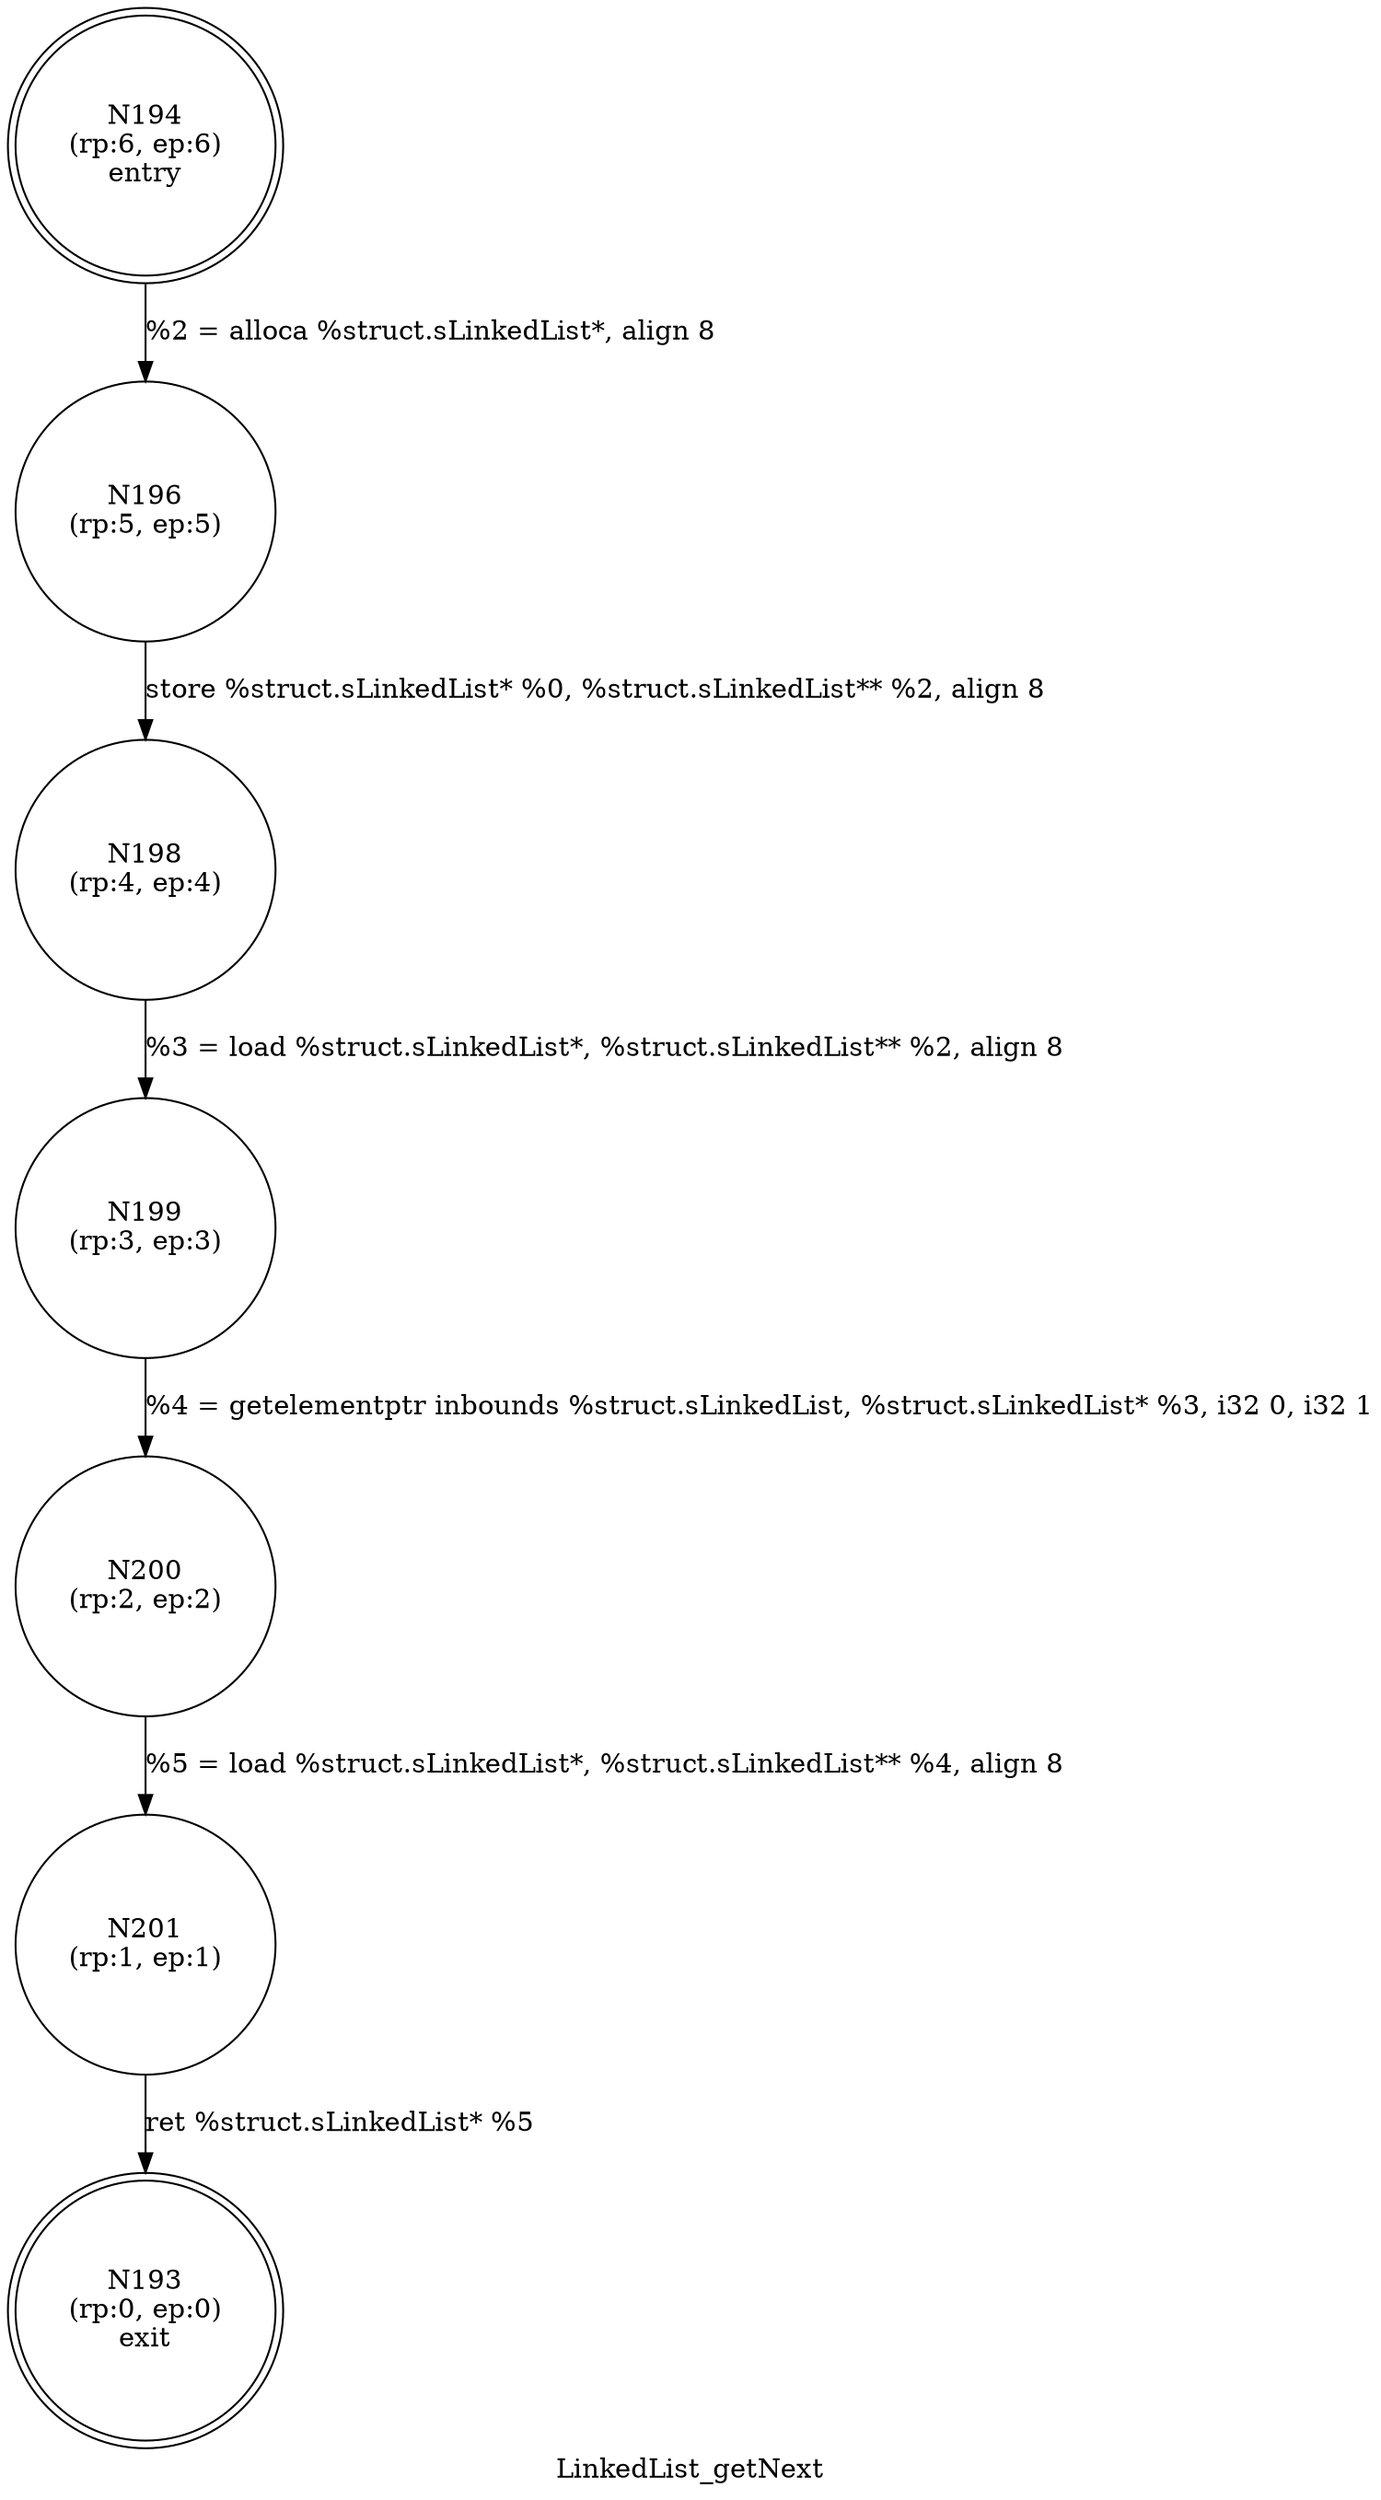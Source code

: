digraph LinkedList_getNext {
label="LinkedList_getNext"
193 [label="N193\n(rp:0, ep:0)\nexit", shape="doublecircle"]
194 [label="N194\n(rp:6, ep:6)\nentry", shape="doublecircle"]
194 -> 196 [label="%2 = alloca %struct.sLinkedList*, align 8"]
196 [label="N196\n(rp:5, ep:5)", shape="circle"]
196 -> 198 [label="store %struct.sLinkedList* %0, %struct.sLinkedList** %2, align 8"]
198 [label="N198\n(rp:4, ep:4)", shape="circle"]
198 -> 199 [label="%3 = load %struct.sLinkedList*, %struct.sLinkedList** %2, align 8"]
199 [label="N199\n(rp:3, ep:3)", shape="circle"]
199 -> 200 [label="%4 = getelementptr inbounds %struct.sLinkedList, %struct.sLinkedList* %3, i32 0, i32 1"]
200 [label="N200\n(rp:2, ep:2)", shape="circle"]
200 -> 201 [label="%5 = load %struct.sLinkedList*, %struct.sLinkedList** %4, align 8"]
201 [label="N201\n(rp:1, ep:1)", shape="circle"]
201 -> 193 [label="ret %struct.sLinkedList* %5"]
}
